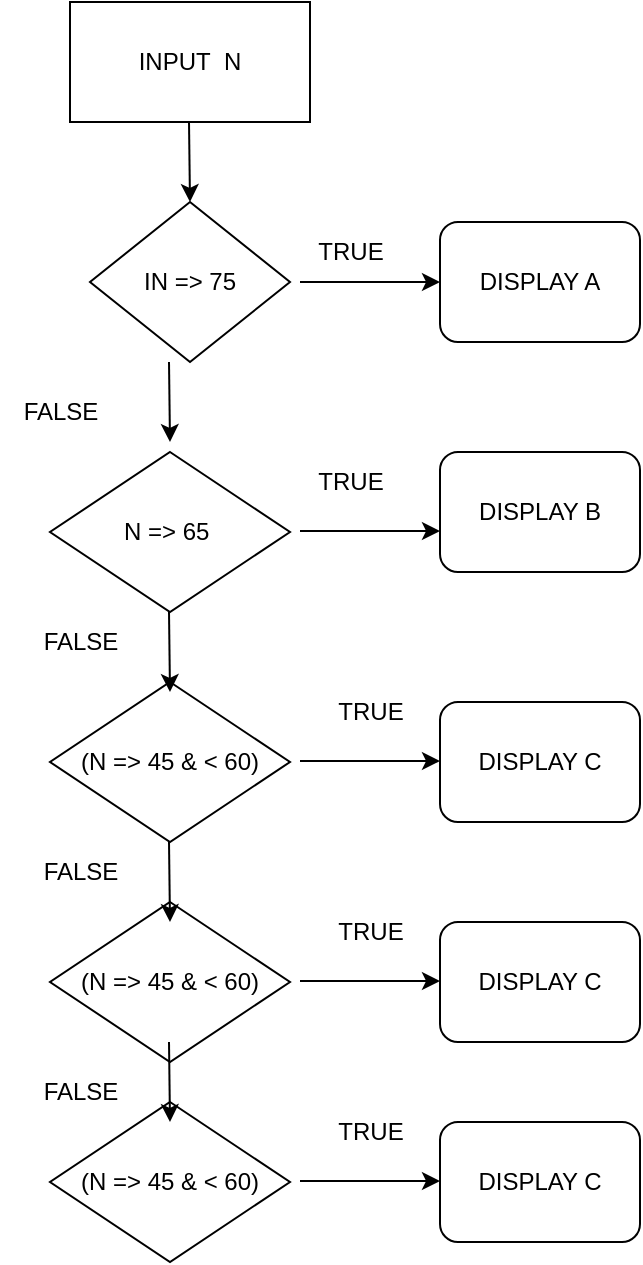 <mxfile>
    <diagram id="xZE_CcCPQCoOHmntMJie" name="Page-1">
        <mxGraphModel dx="986" dy="576" grid="1" gridSize="10" guides="1" tooltips="1" connect="1" arrows="1" fold="1" page="1" pageScale="1" pageWidth="850" pageHeight="1100" math="0" shadow="0">
            <root>
                <mxCell id="0"/>
                <mxCell id="1" parent="0"/>
                <mxCell id="2" value="INPUT&amp;nbsp; N" style="rounded=0;whiteSpace=wrap;html=1;" vertex="1" parent="1">
                    <mxGeometry x="315" y="150" width="120" height="60" as="geometry"/>
                </mxCell>
                <mxCell id="3" value="IN =&amp;gt; 75" style="rhombus;whiteSpace=wrap;html=1;" vertex="1" parent="1">
                    <mxGeometry x="325" y="250" width="100" height="80" as="geometry"/>
                </mxCell>
                <mxCell id="4" value="N =&amp;gt; 65&amp;nbsp;" style="rhombus;whiteSpace=wrap;html=1;" vertex="1" parent="1">
                    <mxGeometry x="305" y="375" width="120" height="80" as="geometry"/>
                </mxCell>
                <mxCell id="5" value="DISPLAY A" style="rounded=1;whiteSpace=wrap;html=1;" vertex="1" parent="1">
                    <mxGeometry x="500" y="260" width="100" height="60" as="geometry"/>
                </mxCell>
                <mxCell id="6" value="DISPLAY B" style="rounded=1;whiteSpace=wrap;html=1;" vertex="1" parent="1">
                    <mxGeometry x="500" y="375" width="100" height="60" as="geometry"/>
                </mxCell>
                <mxCell id="8" value="TRUE" style="text;html=1;align=center;verticalAlign=middle;resizable=0;points=[];autosize=1;strokeColor=none;fillColor=none;" vertex="1" parent="1">
                    <mxGeometry x="425" y="260" width="60" height="30" as="geometry"/>
                </mxCell>
                <mxCell id="9" value="FALSE" style="text;html=1;align=center;verticalAlign=middle;resizable=0;points=[];autosize=1;strokeColor=none;fillColor=none;" vertex="1" parent="1">
                    <mxGeometry x="280" y="340" width="60" height="30" as="geometry"/>
                </mxCell>
                <mxCell id="10" value="" style="edgeStyle=none;orthogonalLoop=1;jettySize=auto;html=1;" edge="1" parent="1">
                    <mxGeometry width="100" relative="1" as="geometry">
                        <mxPoint x="430" y="290" as="sourcePoint"/>
                        <mxPoint x="500" y="290" as="targetPoint"/>
                        <Array as="points"/>
                    </mxGeometry>
                </mxCell>
                <mxCell id="11" value="" style="edgeStyle=none;orthogonalLoop=1;jettySize=auto;html=1;" edge="1" parent="1">
                    <mxGeometry width="100" relative="1" as="geometry">
                        <mxPoint x="430" y="414.5" as="sourcePoint"/>
                        <mxPoint x="500" y="414.5" as="targetPoint"/>
                        <Array as="points"/>
                    </mxGeometry>
                </mxCell>
                <mxCell id="12" value="TRUE" style="text;html=1;align=center;verticalAlign=middle;resizable=0;points=[];autosize=1;strokeColor=none;fillColor=none;" vertex="1" parent="1">
                    <mxGeometry x="425" y="375" width="60" height="30" as="geometry"/>
                </mxCell>
                <mxCell id="13" value="(N =&amp;gt; 45 &amp;amp; &amp;lt; 60)" style="rhombus;whiteSpace=wrap;html=1;" vertex="1" parent="1">
                    <mxGeometry x="305" y="490" width="120" height="80" as="geometry"/>
                </mxCell>
                <mxCell id="14" value="DISPLAY C" style="rounded=1;whiteSpace=wrap;html=1;" vertex="1" parent="1">
                    <mxGeometry x="500" y="500" width="100" height="60" as="geometry"/>
                </mxCell>
                <mxCell id="15" value="" style="edgeStyle=none;orthogonalLoop=1;jettySize=auto;html=1;" edge="1" parent="1">
                    <mxGeometry width="100" relative="1" as="geometry">
                        <mxPoint x="430" y="529.5" as="sourcePoint"/>
                        <mxPoint x="500" y="529.5" as="targetPoint"/>
                        <Array as="points"/>
                    </mxGeometry>
                </mxCell>
                <mxCell id="16" value="TRUE" style="text;html=1;align=center;verticalAlign=middle;resizable=0;points=[];autosize=1;strokeColor=none;fillColor=none;" vertex="1" parent="1">
                    <mxGeometry x="435" y="490" width="60" height="30" as="geometry"/>
                </mxCell>
                <mxCell id="17" value="" style="endArrow=classic;html=1;entryX=0.5;entryY=0;entryDx=0;entryDy=0;" edge="1" parent="1" target="3">
                    <mxGeometry width="50" height="50" relative="1" as="geometry">
                        <mxPoint x="374.5" y="210" as="sourcePoint"/>
                        <mxPoint x="374.5" y="255" as="targetPoint"/>
                    </mxGeometry>
                </mxCell>
                <mxCell id="18" value="" style="endArrow=classic;html=1;entryX=0.5;entryY=0;entryDx=0;entryDy=0;" edge="1" parent="1">
                    <mxGeometry width="50" height="50" relative="1" as="geometry">
                        <mxPoint x="364.5" y="330" as="sourcePoint"/>
                        <mxPoint x="365" y="370" as="targetPoint"/>
                    </mxGeometry>
                </mxCell>
                <mxCell id="19" value="" style="endArrow=classic;html=1;entryX=0.5;entryY=0;entryDx=0;entryDy=0;" edge="1" parent="1">
                    <mxGeometry width="50" height="50" relative="1" as="geometry">
                        <mxPoint x="364.5" y="455" as="sourcePoint"/>
                        <mxPoint x="365" y="495" as="targetPoint"/>
                    </mxGeometry>
                </mxCell>
                <mxCell id="20" value="FALSE" style="text;html=1;align=center;verticalAlign=middle;resizable=0;points=[];autosize=1;strokeColor=none;fillColor=none;" vertex="1" parent="1">
                    <mxGeometry x="290" y="455" width="60" height="30" as="geometry"/>
                </mxCell>
                <mxCell id="21" value="(N =&amp;gt; 45 &amp;amp; &amp;lt; 60)" style="rhombus;whiteSpace=wrap;html=1;" vertex="1" parent="1">
                    <mxGeometry x="305" y="600" width="120" height="80" as="geometry"/>
                </mxCell>
                <mxCell id="22" value="DISPLAY C" style="rounded=1;whiteSpace=wrap;html=1;" vertex="1" parent="1">
                    <mxGeometry x="500" y="610" width="100" height="60" as="geometry"/>
                </mxCell>
                <mxCell id="23" value="(N =&amp;gt; 45 &amp;amp; &amp;lt; 60)" style="rhombus;whiteSpace=wrap;html=1;" vertex="1" parent="1">
                    <mxGeometry x="305" y="700" width="120" height="80" as="geometry"/>
                </mxCell>
                <mxCell id="24" value="DISPLAY C" style="rounded=1;whiteSpace=wrap;html=1;" vertex="1" parent="1">
                    <mxGeometry x="500" y="710" width="100" height="60" as="geometry"/>
                </mxCell>
                <mxCell id="25" value="FALSE" style="text;html=1;align=center;verticalAlign=middle;resizable=0;points=[];autosize=1;strokeColor=none;fillColor=none;" vertex="1" parent="1">
                    <mxGeometry x="290" y="570" width="60" height="30" as="geometry"/>
                </mxCell>
                <mxCell id="26" value="FALSE" style="text;html=1;align=center;verticalAlign=middle;resizable=0;points=[];autosize=1;strokeColor=none;fillColor=none;" vertex="1" parent="1">
                    <mxGeometry x="290" y="680" width="60" height="30" as="geometry"/>
                </mxCell>
                <mxCell id="27" value="" style="endArrow=classic;html=1;entryX=0.5;entryY=0;entryDx=0;entryDy=0;" edge="1" parent="1">
                    <mxGeometry width="50" height="50" relative="1" as="geometry">
                        <mxPoint x="364.5" y="570" as="sourcePoint"/>
                        <mxPoint x="365" y="610" as="targetPoint"/>
                    </mxGeometry>
                </mxCell>
                <mxCell id="28" value="" style="endArrow=classic;html=1;entryX=0.5;entryY=0;entryDx=0;entryDy=0;" edge="1" parent="1">
                    <mxGeometry width="50" height="50" relative="1" as="geometry">
                        <mxPoint x="364.5" y="670" as="sourcePoint"/>
                        <mxPoint x="365" y="710" as="targetPoint"/>
                    </mxGeometry>
                </mxCell>
                <mxCell id="29" value="" style="edgeStyle=none;orthogonalLoop=1;jettySize=auto;html=1;" edge="1" parent="1">
                    <mxGeometry width="100" relative="1" as="geometry">
                        <mxPoint x="430" y="639.5" as="sourcePoint"/>
                        <mxPoint x="500" y="639.5" as="targetPoint"/>
                        <Array as="points"/>
                    </mxGeometry>
                </mxCell>
                <mxCell id="30" value="" style="edgeStyle=none;orthogonalLoop=1;jettySize=auto;html=1;" edge="1" parent="1">
                    <mxGeometry width="100" relative="1" as="geometry">
                        <mxPoint x="430" y="739.5" as="sourcePoint"/>
                        <mxPoint x="500" y="739.5" as="targetPoint"/>
                        <Array as="points"/>
                    </mxGeometry>
                </mxCell>
                <mxCell id="31" value="TRUE" style="text;html=1;align=center;verticalAlign=middle;resizable=0;points=[];autosize=1;strokeColor=none;fillColor=none;" vertex="1" parent="1">
                    <mxGeometry x="435" y="600" width="60" height="30" as="geometry"/>
                </mxCell>
                <mxCell id="32" value="TRUE" style="text;html=1;align=center;verticalAlign=middle;resizable=0;points=[];autosize=1;strokeColor=none;fillColor=none;" vertex="1" parent="1">
                    <mxGeometry x="435" y="700" width="60" height="30" as="geometry"/>
                </mxCell>
            </root>
        </mxGraphModel>
    </diagram>
</mxfile>